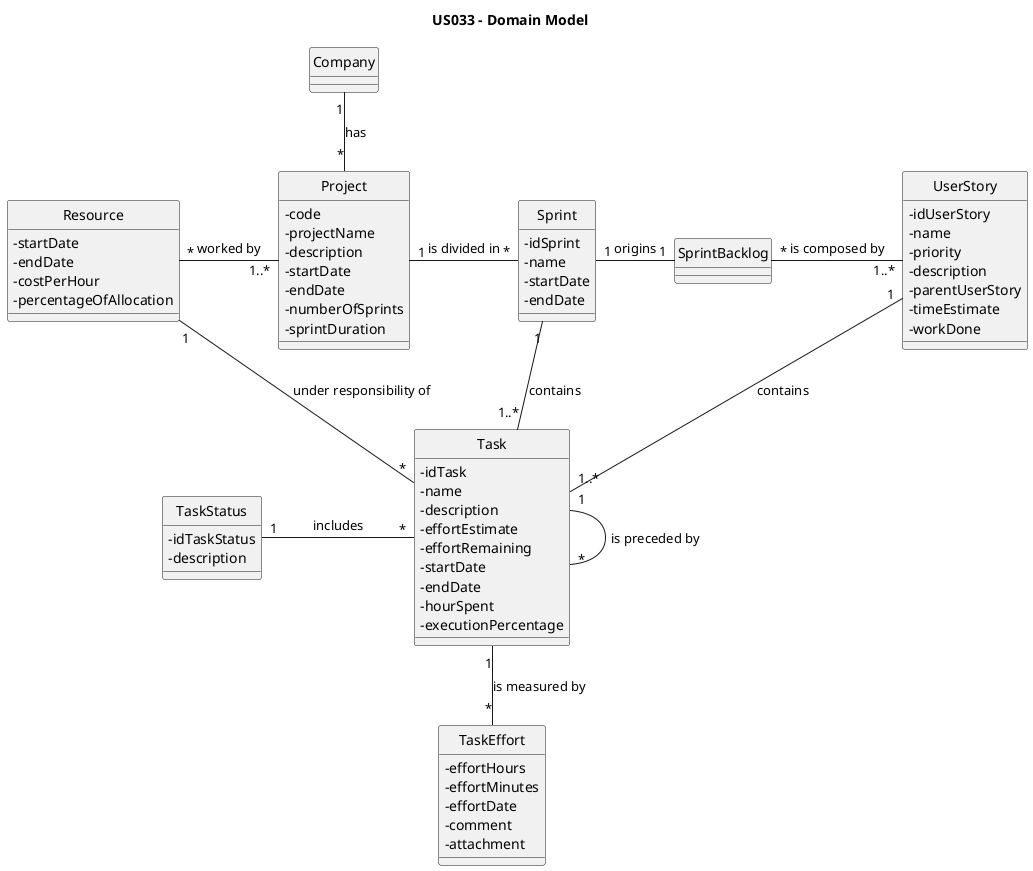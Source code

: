 @startuml
'https://plantuml.com/class-diagram

skinparam classAttributeIconSize 0
hide circle

title US033 - Domain Model

together {
class Project{
- code
- projectName
- description
- startDate
- endDate
- numberOfSprints
- sprintDuration
}

class SprintBacklog{
}
class Sprint{
- idSprint
- name
- startDate
- endDate
}

class TaskEffort{
- effortHours
- effortMinutes
- effortDate
- comment
- attachment
}
class Task{
- idTask
- name
- description
- effortEstimate
- effortRemaining
- startDate
- endDate
- hourSpent
- executionPercentage
}
class TaskStatus{
- idTaskStatus
- description
}

class UserStory{
- idUserStory
- name
- priority
- description
- parentUserStory
- timeEstimate
- workDone
}
class Company{
}
class Resource{
- startDate
- endDate
- costPerHour
- percentageOfAllocation
}

Company "1" -- "*"Project : has
Project "1" -right- "*" Sprint: is divided in
Project "1..*" -left- "*" Resource: worked by
Resource "1" -- "*" Task: under responsibility of
Sprint "1" -right- "1" SprintBacklog: origins
SprintBacklog "*" -right- "1..*" UserStory: is composed by
UserStory "1" -- "1..*" Task: contains
Sprint "1" -- "1..*" Task: contains
Task "*" -left- "1" TaskStatus: includes
Task "1" -- "*" TaskEffort: is measured by
Task "1" -- "*" Task: is preceded by





@enduml



